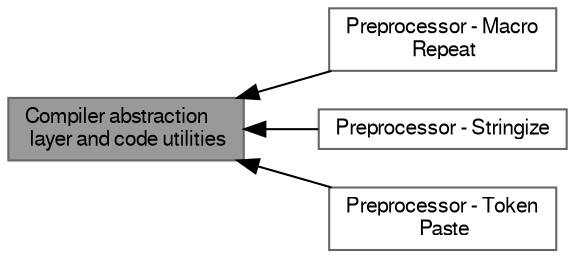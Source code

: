 digraph "Compiler abstraction layer and code utilities"
{
 // LATEX_PDF_SIZE
  bgcolor="transparent";
  edge [fontname=FreeSans,fontsize=10,labelfontname=FreeSans,labelfontsize=10];
  node [fontname=FreeSans,fontsize=10,shape=box,height=0.2,width=0.4];
  rankdir=LR;
  Node1 [label="Compiler abstraction\l layer and code utilities",height=0.2,width=0.4,color="gray40", fillcolor="grey60", style="filled", fontcolor="black",tooltip="Compiler abstraction layer and code utilities for AT91SAM."];
  Node2 [label="Preprocessor - Macro\l Repeat",height=0.2,width=0.4,color="grey40", fillcolor="white", style="filled",URL="$group__group__sam__utils__mrepeat.html",tooltip=" "];
  Node3 [label="Preprocessor - Stringize",height=0.2,width=0.4,color="grey40", fillcolor="white", style="filled",URL="$group__group__sam__utils__stringz.html",tooltip=" "];
  Node4 [label="Preprocessor - Token\l Paste",height=0.2,width=0.4,color="grey40", fillcolor="white", style="filled",URL="$group__group__sam__utils__tpaste.html",tooltip=" "];
  Node1->Node2 [shape=plaintext, dir="back", style="solid"];
  Node1->Node3 [shape=plaintext, dir="back", style="solid"];
  Node1->Node4 [shape=plaintext, dir="back", style="solid"];
}
